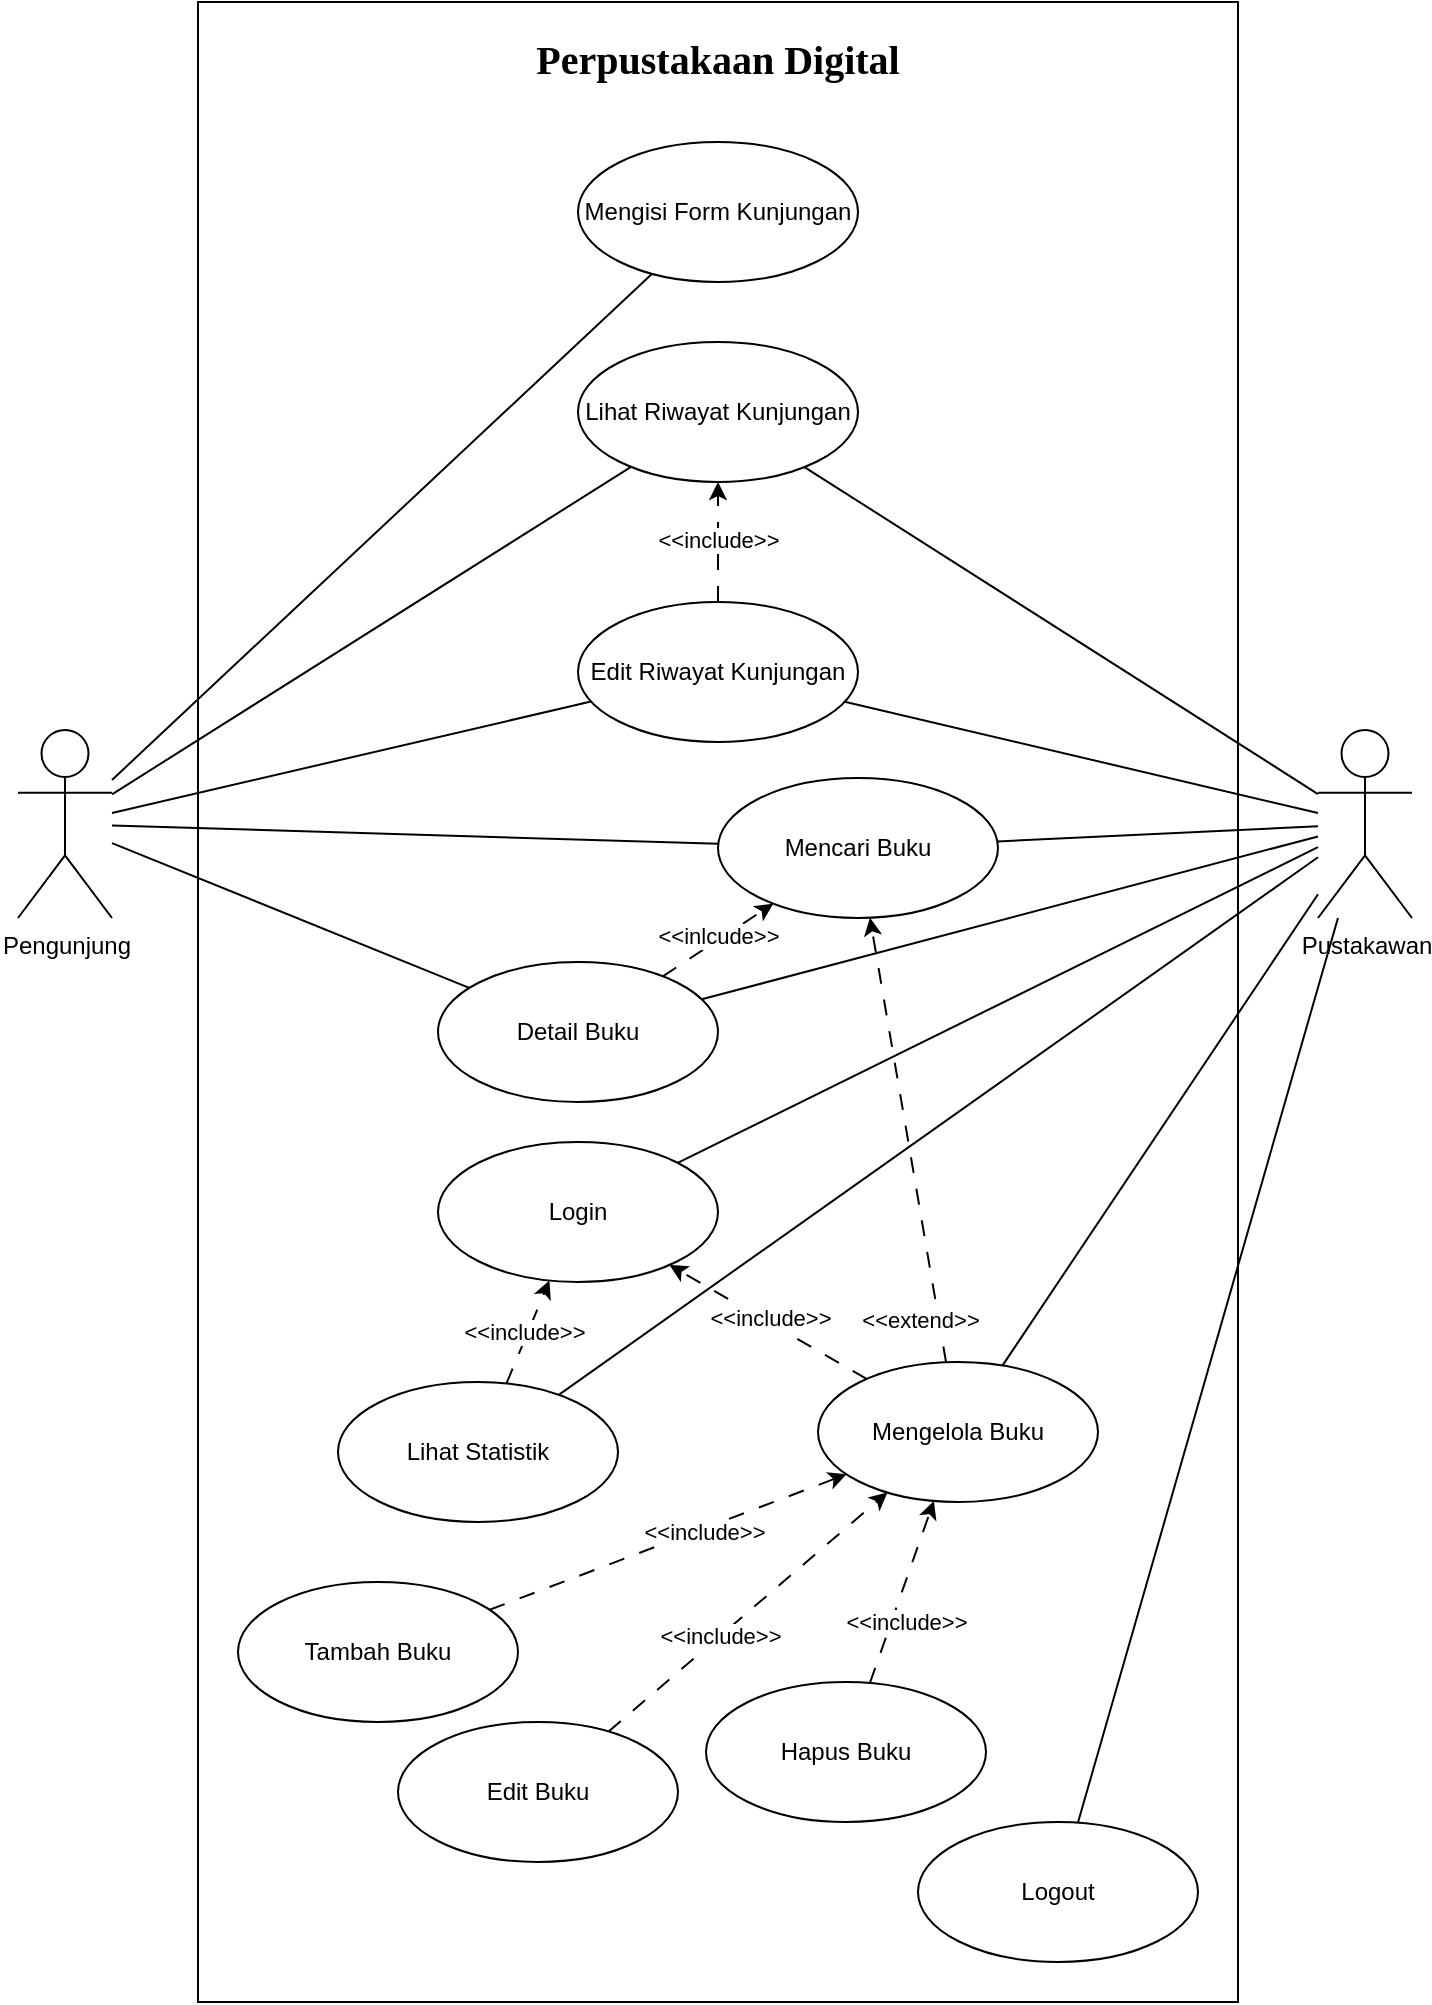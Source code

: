 <mxfile version="23.1.1" type="github">
  <diagram name="Page-1" id="O0e1SVlPlBs_hwqBBHN3">
    <mxGraphModel dx="1247" dy="642" grid="1" gridSize="10" guides="1" tooltips="1" connect="1" arrows="1" fold="1" page="1" pageScale="1" pageWidth="827" pageHeight="1169" math="0" shadow="0">
      <root>
        <mxCell id="0" />
        <mxCell id="1" parent="0" />
        <mxCell id="fkd6OsNKjprgPfUjHdYW-2" value="Perpustakaan Digital" style="rounded=0;whiteSpace=wrap;html=1;verticalAlign=top;fontSize=20;fontStyle=1;spacingTop=10;fontFamily=Verdana;" vertex="1" parent="1">
          <mxGeometry x="160" y="80" width="520" height="1000" as="geometry" />
        </mxCell>
        <mxCell id="fkd6OsNKjprgPfUjHdYW-14" style="edgeStyle=none;rounded=0;orthogonalLoop=1;jettySize=auto;html=1;endArrow=none;endFill=0;" edge="1" parent="1" source="fkd6OsNKjprgPfUjHdYW-1" target="fkd6OsNKjprgPfUjHdYW-7">
          <mxGeometry relative="1" as="geometry">
            <mxPoint x="140.0" y="548.525" as="sourcePoint" />
            <mxPoint x="342" y="235" as="targetPoint" />
          </mxGeometry>
        </mxCell>
        <mxCell id="fkd6OsNKjprgPfUjHdYW-15" style="edgeStyle=none;rounded=0;orthogonalLoop=1;jettySize=auto;html=1;endArrow=none;endFill=0;" edge="1" parent="1" source="fkd6OsNKjprgPfUjHdYW-1" target="fkd6OsNKjprgPfUjHdYW-8">
          <mxGeometry relative="1" as="geometry">
            <mxPoint x="140.0" y="558.947" as="sourcePoint" />
            <mxPoint x="342" y="335" as="targetPoint" />
          </mxGeometry>
        </mxCell>
        <mxCell id="fkd6OsNKjprgPfUjHdYW-16" style="edgeStyle=none;rounded=0;orthogonalLoop=1;jettySize=auto;html=1;endArrow=none;endFill=0;" edge="1" parent="1" source="fkd6OsNKjprgPfUjHdYW-1" target="fkd6OsNKjprgPfUjHdYW-9">
          <mxGeometry relative="1" as="geometry" />
        </mxCell>
        <mxCell id="fkd6OsNKjprgPfUjHdYW-17" style="edgeStyle=none;rounded=0;orthogonalLoop=1;jettySize=auto;html=1;endArrow=none;endFill=0;" edge="1" parent="1" source="fkd6OsNKjprgPfUjHdYW-1" target="fkd6OsNKjprgPfUjHdYW-11">
          <mxGeometry relative="1" as="geometry" />
        </mxCell>
        <mxCell id="fkd6OsNKjprgPfUjHdYW-27" style="edgeStyle=none;rounded=0;orthogonalLoop=1;jettySize=auto;html=1;endArrow=none;endFill=0;" edge="1" parent="1" source="fkd6OsNKjprgPfUjHdYW-1" target="fkd6OsNKjprgPfUjHdYW-26">
          <mxGeometry relative="1" as="geometry" />
        </mxCell>
        <mxCell id="fkd6OsNKjprgPfUjHdYW-1" value="Pengunjung" style="shape=umlActor;verticalLabelPosition=bottom;verticalAlign=top;html=1;outlineConnect=0;" vertex="1" parent="1">
          <mxGeometry x="70" y="444" width="47" height="94" as="geometry" />
        </mxCell>
        <mxCell id="fkd6OsNKjprgPfUjHdYW-18" style="edgeStyle=none;rounded=0;orthogonalLoop=1;jettySize=auto;html=1;endArrow=none;endFill=0;" edge="1" parent="1" source="fkd6OsNKjprgPfUjHdYW-3" target="fkd6OsNKjprgPfUjHdYW-8">
          <mxGeometry relative="1" as="geometry" />
        </mxCell>
        <mxCell id="fkd6OsNKjprgPfUjHdYW-19" style="edgeStyle=none;rounded=0;orthogonalLoop=1;jettySize=auto;html=1;endArrow=none;endFill=0;" edge="1" parent="1" source="fkd6OsNKjprgPfUjHdYW-3" target="fkd6OsNKjprgPfUjHdYW-9">
          <mxGeometry relative="1" as="geometry" />
        </mxCell>
        <mxCell id="fkd6OsNKjprgPfUjHdYW-20" style="edgeStyle=none;rounded=0;orthogonalLoop=1;jettySize=auto;html=1;endArrow=none;endFill=0;" edge="1" parent="1" source="fkd6OsNKjprgPfUjHdYW-3" target="fkd6OsNKjprgPfUjHdYW-11">
          <mxGeometry relative="1" as="geometry" />
        </mxCell>
        <mxCell id="fkd6OsNKjprgPfUjHdYW-21" style="edgeStyle=none;rounded=0;orthogonalLoop=1;jettySize=auto;html=1;endArrow=none;endFill=0;" edge="1" parent="1" source="fkd6OsNKjprgPfUjHdYW-3" target="fkd6OsNKjprgPfUjHdYW-10">
          <mxGeometry relative="1" as="geometry" />
        </mxCell>
        <mxCell id="fkd6OsNKjprgPfUjHdYW-24" style="edgeStyle=none;rounded=0;orthogonalLoop=1;jettySize=auto;html=1;endArrow=none;endFill=0;" edge="1" parent="1" source="fkd6OsNKjprgPfUjHdYW-3" target="fkd6OsNKjprgPfUjHdYW-12">
          <mxGeometry relative="1" as="geometry" />
        </mxCell>
        <mxCell id="fkd6OsNKjprgPfUjHdYW-25" style="edgeStyle=none;rounded=0;orthogonalLoop=1;jettySize=auto;html=1;endArrow=none;endFill=0;" edge="1" parent="1" source="fkd6OsNKjprgPfUjHdYW-3" target="fkd6OsNKjprgPfUjHdYW-13">
          <mxGeometry relative="1" as="geometry" />
        </mxCell>
        <mxCell id="fkd6OsNKjprgPfUjHdYW-28" style="edgeStyle=none;rounded=0;orthogonalLoop=1;jettySize=auto;html=1;endArrow=none;endFill=0;" edge="1" parent="1" source="fkd6OsNKjprgPfUjHdYW-3" target="fkd6OsNKjprgPfUjHdYW-26">
          <mxGeometry relative="1" as="geometry" />
        </mxCell>
        <mxCell id="fkd6OsNKjprgPfUjHdYW-54" style="edgeStyle=none;rounded=0;orthogonalLoop=1;jettySize=auto;html=1;endArrow=none;endFill=0;" edge="1" parent="1" source="fkd6OsNKjprgPfUjHdYW-3" target="fkd6OsNKjprgPfUjHdYW-53">
          <mxGeometry relative="1" as="geometry" />
        </mxCell>
        <mxCell id="fkd6OsNKjprgPfUjHdYW-3" value="Pustakawan" style="shape=umlActor;verticalLabelPosition=bottom;verticalAlign=top;html=1;outlineConnect=0;" vertex="1" parent="1">
          <mxGeometry x="720" y="444" width="47" height="94" as="geometry" />
        </mxCell>
        <mxCell id="fkd6OsNKjprgPfUjHdYW-7" value="Mengisi Form Kunjungan" style="ellipse;whiteSpace=wrap;html=1;" vertex="1" parent="1">
          <mxGeometry x="350" y="150" width="140" height="70" as="geometry" />
        </mxCell>
        <mxCell id="fkd6OsNKjprgPfUjHdYW-8" value="Lihat Riwayat Kunjungan" style="ellipse;whiteSpace=wrap;html=1;" vertex="1" parent="1">
          <mxGeometry x="350" y="250" width="140" height="70" as="geometry" />
        </mxCell>
        <mxCell id="fkd6OsNKjprgPfUjHdYW-9" value="Mencari Buku" style="ellipse;whiteSpace=wrap;html=1;" vertex="1" parent="1">
          <mxGeometry x="420" y="468" width="140" height="70" as="geometry" />
        </mxCell>
        <mxCell id="fkd6OsNKjprgPfUjHdYW-10" value="Login" style="ellipse;whiteSpace=wrap;html=1;" vertex="1" parent="1">
          <mxGeometry x="280" y="650" width="140" height="70" as="geometry" />
        </mxCell>
        <mxCell id="fkd6OsNKjprgPfUjHdYW-49" style="edgeStyle=none;rounded=0;orthogonalLoop=1;jettySize=auto;html=1;dashed=1;dashPattern=8 8;" edge="1" parent="1" source="fkd6OsNKjprgPfUjHdYW-11" target="fkd6OsNKjprgPfUjHdYW-9">
          <mxGeometry relative="1" as="geometry" />
        </mxCell>
        <mxCell id="fkd6OsNKjprgPfUjHdYW-50" value="&amp;lt;&amp;lt;inlcude&amp;gt;&amp;gt;" style="edgeLabel;html=1;align=center;verticalAlign=middle;resizable=0;points=[];" vertex="1" connectable="0" parent="fkd6OsNKjprgPfUjHdYW-49">
          <mxGeometry x="0.028" y="2" relative="1" as="geometry">
            <mxPoint as="offset" />
          </mxGeometry>
        </mxCell>
        <mxCell id="fkd6OsNKjprgPfUjHdYW-11" value="Detail Buku" style="ellipse;whiteSpace=wrap;html=1;" vertex="1" parent="1">
          <mxGeometry x="280" y="560" width="140" height="70" as="geometry" />
        </mxCell>
        <mxCell id="fkd6OsNKjprgPfUjHdYW-45" style="edgeStyle=none;rounded=0;orthogonalLoop=1;jettySize=auto;html=1;dashed=1;dashPattern=8 8;" edge="1" parent="1" source="fkd6OsNKjprgPfUjHdYW-12" target="fkd6OsNKjprgPfUjHdYW-10">
          <mxGeometry relative="1" as="geometry" />
        </mxCell>
        <mxCell id="fkd6OsNKjprgPfUjHdYW-46" value="&amp;lt;&amp;lt;include&amp;gt;&amp;gt;" style="edgeLabel;html=1;align=center;verticalAlign=middle;resizable=0;points=[];" vertex="1" connectable="0" parent="fkd6OsNKjprgPfUjHdYW-45">
          <mxGeometry x="-0.04" y="2" relative="1" as="geometry">
            <mxPoint as="offset" />
          </mxGeometry>
        </mxCell>
        <mxCell id="fkd6OsNKjprgPfUjHdYW-12" value="Lihat Statistik" style="ellipse;whiteSpace=wrap;html=1;" vertex="1" parent="1">
          <mxGeometry x="230" y="770" width="140" height="70" as="geometry" />
        </mxCell>
        <mxCell id="fkd6OsNKjprgPfUjHdYW-30" value="" style="edgeStyle=none;rounded=0;orthogonalLoop=1;jettySize=auto;html=1;dashed=1;dashPattern=8 8;" edge="1" parent="1" source="fkd6OsNKjprgPfUjHdYW-29" target="fkd6OsNKjprgPfUjHdYW-13">
          <mxGeometry relative="1" as="geometry">
            <mxPoint x="370" y="890" as="targetPoint" />
          </mxGeometry>
        </mxCell>
        <mxCell id="fkd6OsNKjprgPfUjHdYW-37" value="&amp;lt;&amp;lt;include&amp;gt;&amp;gt;" style="edgeLabel;html=1;align=center;verticalAlign=middle;resizable=0;points=[];" vertex="1" connectable="0" parent="fkd6OsNKjprgPfUjHdYW-30">
          <mxGeometry x="0.072" y="1" relative="1" as="geometry">
            <mxPoint x="11" y="-2" as="offset" />
          </mxGeometry>
        </mxCell>
        <mxCell id="fkd6OsNKjprgPfUjHdYW-33" value="" style="edgeStyle=none;rounded=0;orthogonalLoop=1;jettySize=auto;html=1;dashed=1;dashPattern=8 8;" edge="1" parent="1" source="fkd6OsNKjprgPfUjHdYW-32" target="fkd6OsNKjprgPfUjHdYW-13">
          <mxGeometry relative="1" as="geometry">
            <mxPoint x="500" y="910" as="sourcePoint" />
          </mxGeometry>
        </mxCell>
        <mxCell id="fkd6OsNKjprgPfUjHdYW-38" value="&amp;lt;&amp;lt;include&amp;gt;&amp;gt;" style="edgeLabel;html=1;align=center;verticalAlign=middle;resizable=0;points=[];" vertex="1" connectable="0" parent="fkd6OsNKjprgPfUjHdYW-33">
          <mxGeometry x="-0.2" relative="1" as="geometry">
            <mxPoint as="offset" />
          </mxGeometry>
        </mxCell>
        <mxCell id="fkd6OsNKjprgPfUjHdYW-35" value="" style="edgeStyle=none;rounded=0;orthogonalLoop=1;jettySize=auto;html=1;dashed=1;dashPattern=8 8;" edge="1" parent="1" source="fkd6OsNKjprgPfUjHdYW-34" target="fkd6OsNKjprgPfUjHdYW-13">
          <mxGeometry relative="1" as="geometry">
            <mxPoint x="530" y="910" as="sourcePoint" />
          </mxGeometry>
        </mxCell>
        <mxCell id="fkd6OsNKjprgPfUjHdYW-39" value="&amp;lt;&amp;lt;include&amp;gt;&amp;gt;" style="edgeLabel;html=1;align=center;verticalAlign=middle;resizable=0;points=[];" vertex="1" connectable="0" parent="fkd6OsNKjprgPfUjHdYW-35">
          <mxGeometry x="-0.23" y="-1" relative="1" as="geometry">
            <mxPoint x="5" y="4" as="offset" />
          </mxGeometry>
        </mxCell>
        <mxCell id="fkd6OsNKjprgPfUjHdYW-41" style="edgeStyle=none;rounded=0;orthogonalLoop=1;jettySize=auto;html=1;dashed=1;dashPattern=8 8;" edge="1" parent="1" source="fkd6OsNKjprgPfUjHdYW-13" target="fkd6OsNKjprgPfUjHdYW-9">
          <mxGeometry relative="1" as="geometry" />
        </mxCell>
        <mxCell id="fkd6OsNKjprgPfUjHdYW-42" value="&amp;lt;&amp;lt;extend&amp;gt;&amp;gt;" style="edgeLabel;html=1;align=center;verticalAlign=middle;resizable=0;points=[];" vertex="1" connectable="0" parent="fkd6OsNKjprgPfUjHdYW-41">
          <mxGeometry x="-0.064" y="1" relative="1" as="geometry">
            <mxPoint x="6" y="82" as="offset" />
          </mxGeometry>
        </mxCell>
        <mxCell id="fkd6OsNKjprgPfUjHdYW-47" style="edgeStyle=none;rounded=0;orthogonalLoop=1;jettySize=auto;html=1;dashed=1;dashPattern=8 8;" edge="1" parent="1" source="fkd6OsNKjprgPfUjHdYW-13" target="fkd6OsNKjprgPfUjHdYW-10">
          <mxGeometry relative="1" as="geometry" />
        </mxCell>
        <mxCell id="fkd6OsNKjprgPfUjHdYW-48" value="&amp;lt;&amp;lt;include&amp;gt;&amp;gt;" style="edgeLabel;html=1;align=center;verticalAlign=middle;resizable=0;points=[];" vertex="1" connectable="0" parent="fkd6OsNKjprgPfUjHdYW-47">
          <mxGeometry x="0.011" y="-2" relative="1" as="geometry">
            <mxPoint as="offset" />
          </mxGeometry>
        </mxCell>
        <mxCell id="fkd6OsNKjprgPfUjHdYW-13" value="Mengelola Buku" style="ellipse;whiteSpace=wrap;html=1;" vertex="1" parent="1">
          <mxGeometry x="470" y="760" width="140" height="70" as="geometry" />
        </mxCell>
        <mxCell id="fkd6OsNKjprgPfUjHdYW-51" style="edgeStyle=none;rounded=0;orthogonalLoop=1;jettySize=auto;html=1;entryX=0.5;entryY=1;entryDx=0;entryDy=0;dashed=1;dashPattern=8 8;" edge="1" parent="1" source="fkd6OsNKjprgPfUjHdYW-26" target="fkd6OsNKjprgPfUjHdYW-8">
          <mxGeometry relative="1" as="geometry" />
        </mxCell>
        <mxCell id="fkd6OsNKjprgPfUjHdYW-52" value="&amp;lt;&amp;lt;include&amp;gt;&amp;gt;" style="edgeLabel;html=1;align=center;verticalAlign=middle;resizable=0;points=[];" vertex="1" connectable="0" parent="fkd6OsNKjprgPfUjHdYW-51">
          <mxGeometry x="0.033" y="-2" relative="1" as="geometry">
            <mxPoint x="-2" as="offset" />
          </mxGeometry>
        </mxCell>
        <mxCell id="fkd6OsNKjprgPfUjHdYW-26" value="Edit Riwayat Kunjungan" style="ellipse;whiteSpace=wrap;html=1;" vertex="1" parent="1">
          <mxGeometry x="350" y="380" width="140" height="70" as="geometry" />
        </mxCell>
        <mxCell id="fkd6OsNKjprgPfUjHdYW-29" value="Tambah Buku" style="ellipse;whiteSpace=wrap;html=1;" vertex="1" parent="1">
          <mxGeometry x="180" y="870" width="140" height="70" as="geometry" />
        </mxCell>
        <mxCell id="fkd6OsNKjprgPfUjHdYW-32" value="Edit Buku" style="ellipse;whiteSpace=wrap;html=1;" vertex="1" parent="1">
          <mxGeometry x="260" y="940" width="140" height="70" as="geometry" />
        </mxCell>
        <mxCell id="fkd6OsNKjprgPfUjHdYW-34" value="Hapus Buku" style="ellipse;whiteSpace=wrap;html=1;" vertex="1" parent="1">
          <mxGeometry x="414" y="920" width="140" height="70" as="geometry" />
        </mxCell>
        <mxCell id="fkd6OsNKjprgPfUjHdYW-53" value="Logout" style="ellipse;whiteSpace=wrap;html=1;" vertex="1" parent="1">
          <mxGeometry x="520" y="990" width="140" height="70" as="geometry" />
        </mxCell>
      </root>
    </mxGraphModel>
  </diagram>
</mxfile>
